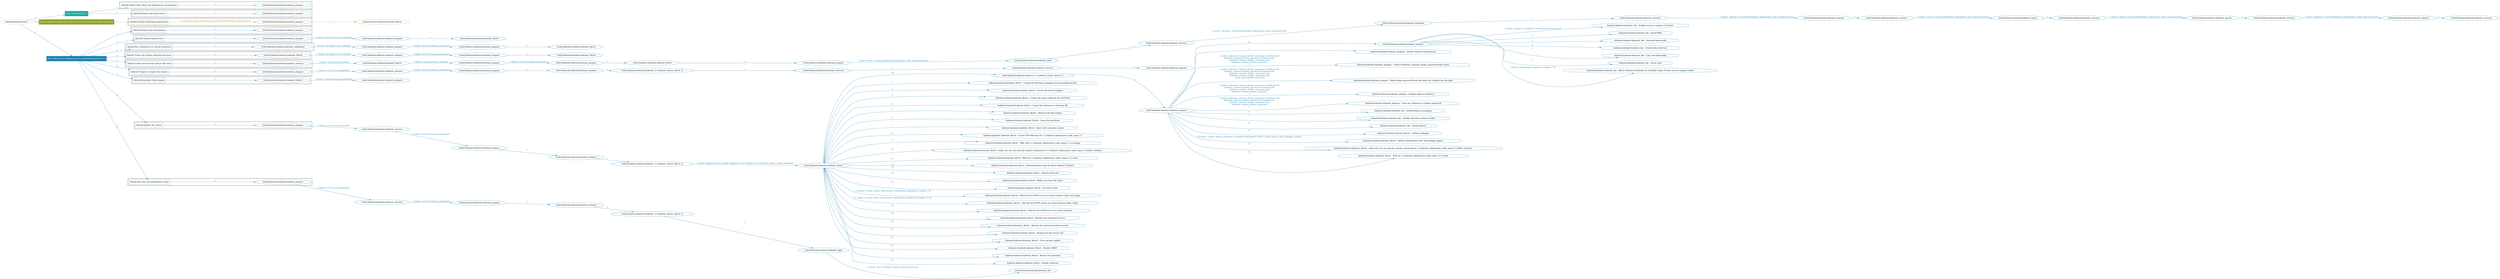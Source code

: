 digraph {
	graph [concentrate=true ordering=in rankdir=LR ratio=fill]
	edge [esep=5 sep=10]
	"kubeinit/playbook.yml" [id=root_node style=dotted]
	play_48c06d02 [label="Play: Initial setup (1)" color="#24a8a1" fontcolor="#ffffff" id=play_48c06d02 shape=box style=filled tooltip=localhost]
	"kubeinit/playbook.yml" -> play_48c06d02 [label="1 " color="#24a8a1" fontcolor="#24a8a1" id=edge_b6933196 labeltooltip="1 " tooltip="1 "]
	subgraph "kubeinit.kubeinit.kubeinit_prepare" {
		role_ad616d90 [label="[role] kubeinit.kubeinit.kubeinit_prepare" color="#24a8a1" id=role_ad616d90 tooltip="kubeinit.kubeinit.kubeinit_prepare"]
	}
	subgraph "kubeinit.kubeinit.kubeinit_prepare" {
		role_a4cfc8e5 [label="[role] kubeinit.kubeinit.kubeinit_prepare" color="#24a8a1" id=role_a4cfc8e5 tooltip="kubeinit.kubeinit.kubeinit_prepare"]
	}
	subgraph "Play: Initial setup (1)" {
		play_48c06d02 -> block_5a7fc078 [label=1 color="#24a8a1" fontcolor="#24a8a1" id=edge_2b7a4e90 labeltooltip=1 tooltip=1]
		subgraph cluster_block_5a7fc078 {
			block_5a7fc078 [label="[block] Gather facts about the deployment environment" color="#24a8a1" id=block_5a7fc078 labeltooltip="Gather facts about the deployment environment" shape=box tooltip="Gather facts about the deployment environment"]
			block_5a7fc078 -> role_ad616d90 [label="1 " color="#24a8a1" fontcolor="#24a8a1" id=edge_68773672 labeltooltip="1 " tooltip="1 "]
		}
		play_48c06d02 -> block_07a2ac42 [label=2 color="#24a8a1" fontcolor="#24a8a1" id=edge_0b03d190 labeltooltip=2 tooltip=2]
		subgraph cluster_block_07a2ac42 {
			block_07a2ac42 [label="[block] Prepare the hypervisors" color="#24a8a1" id=block_07a2ac42 labeltooltip="Prepare the hypervisors" shape=box tooltip="Prepare the hypervisors"]
			block_07a2ac42 -> role_a4cfc8e5 [label="1 " color="#24a8a1" fontcolor="#24a8a1" id=edge_8b4c9306 labeltooltip="1 " tooltip="1 "]
		}
	}
	play_819ea924 [label="Play: Prepare all hypervisor hosts to deploy service and cluster nodes (0)" color="#8fa428" fontcolor="#ffffff" id=play_819ea924 shape=box style=filled tooltip="Play: Prepare all hypervisor hosts to deploy service and cluster nodes (0)"]
	"kubeinit/playbook.yml" -> play_819ea924 [label="2 " color="#8fa428" fontcolor="#8fa428" id=edge_17a0a3e3 labeltooltip="2 " tooltip="2 "]
	subgraph "kubeinit.kubeinit.kubeinit_libvirt" {
		role_164306ea [label="[role] kubeinit.kubeinit.kubeinit_libvirt" color="#8fa428" id=role_164306ea tooltip="kubeinit.kubeinit.kubeinit_libvirt"]
	}
	subgraph "kubeinit.kubeinit.kubeinit_prepare" {
		role_198a54e3 [label="[role] kubeinit.kubeinit.kubeinit_prepare" color="#8fa428" id=role_198a54e3 tooltip="kubeinit.kubeinit.kubeinit_prepare"]
		role_198a54e3 -> role_164306ea [label="1 " color="#8fa428" fontcolor="#8fa428" id=edge_1352e81f labeltooltip="1 " tooltip="1 "]
	}
	subgraph "Play: Prepare all hypervisor hosts to deploy service and cluster nodes (0)" {
		play_819ea924 -> block_e6b24be2 [label=1 color="#8fa428" fontcolor="#8fa428" id=edge_92a6e689 labeltooltip=1 tooltip=1]
		subgraph cluster_block_e6b24be2 {
			block_e6b24be2 [label="[block] Prepare individual hypervisors" color="#8fa428" id=block_e6b24be2 labeltooltip="Prepare individual hypervisors" shape=box tooltip="Prepare individual hypervisors"]
			block_e6b24be2 -> role_198a54e3 [label="1 [when: inventory_hostname in hostvars['kubeinit-facts'].hypervisors]" color="#8fa428" fontcolor="#8fa428" id=edge_535bf785 labeltooltip="1 [when: inventory_hostname in hostvars['kubeinit-facts'].hypervisors]" tooltip="1 [when: inventory_hostname in hostvars['kubeinit-facts'].hypervisors]"]
		}
	}
	play_575d942e [label="Play: Run cluster deployment on prepared hypervisors (1)" color="#1c80b0" fontcolor="#ffffff" id=play_575d942e shape=box style=filled tooltip=localhost]
	"kubeinit/playbook.yml" -> play_575d942e [label="3 " color="#1c80b0" fontcolor="#1c80b0" id=edge_09ae9b3f labeltooltip="3 " tooltip="3 "]
	subgraph "kubeinit.kubeinit.kubeinit_prepare" {
		role_152ad705 [label="[role] kubeinit.kubeinit.kubeinit_prepare" color="#1c80b0" id=role_152ad705 tooltip="kubeinit.kubeinit.kubeinit_prepare"]
	}
	subgraph "kubeinit.kubeinit.kubeinit_libvirt" {
		role_f8ddf496 [label="[role] kubeinit.kubeinit.kubeinit_libvirt" color="#1c80b0" id=role_f8ddf496 tooltip="kubeinit.kubeinit.kubeinit_libvirt"]
	}
	subgraph "kubeinit.kubeinit.kubeinit_prepare" {
		role_46d4ab2a [label="[role] kubeinit.kubeinit.kubeinit_prepare" color="#1c80b0" id=role_46d4ab2a tooltip="kubeinit.kubeinit.kubeinit_prepare"]
		role_46d4ab2a -> role_f8ddf496 [label="1 " color="#1c80b0" fontcolor="#1c80b0" id=edge_e48d9327 labeltooltip="1 " tooltip="1 "]
	}
	subgraph "kubeinit.kubeinit.kubeinit_prepare" {
		role_c59450d0 [label="[role] kubeinit.kubeinit.kubeinit_prepare" color="#1c80b0" id=role_c59450d0 tooltip="kubeinit.kubeinit.kubeinit_prepare"]
		role_c59450d0 -> role_46d4ab2a [label="1 [when: not environment_prepared]" color="#1c80b0" fontcolor="#1c80b0" id=edge_97ca3bc1 labeltooltip="1 [when: not environment_prepared]" tooltip="1 [when: not environment_prepared]"]
	}
	subgraph "kubeinit.kubeinit.kubeinit_libvirt" {
		role_9a24a115 [label="[role] kubeinit.kubeinit.kubeinit_libvirt" color="#1c80b0" id=role_9a24a115 tooltip="kubeinit.kubeinit.kubeinit_libvirt"]
	}
	subgraph "kubeinit.kubeinit.kubeinit_prepare" {
		role_6f1c41a5 [label="[role] kubeinit.kubeinit.kubeinit_prepare" color="#1c80b0" id=role_6f1c41a5 tooltip="kubeinit.kubeinit.kubeinit_prepare"]
		role_6f1c41a5 -> role_9a24a115 [label="1 " color="#1c80b0" fontcolor="#1c80b0" id=edge_0bac80af labeltooltip="1 " tooltip="1 "]
	}
	subgraph "kubeinit.kubeinit.kubeinit_prepare" {
		role_279c8c55 [label="[role] kubeinit.kubeinit.kubeinit_prepare" color="#1c80b0" id=role_279c8c55 tooltip="kubeinit.kubeinit.kubeinit_prepare"]
		role_279c8c55 -> role_6f1c41a5 [label="1 [when: not environment_prepared]" color="#1c80b0" fontcolor="#1c80b0" id=edge_450b7837 labeltooltip="1 [when: not environment_prepared]" tooltip="1 [when: not environment_prepared]"]
	}
	subgraph "kubeinit.kubeinit.kubeinit_validations" {
		role_e882022d [label="[role] kubeinit.kubeinit.kubeinit_validations" color="#1c80b0" id=role_e882022d tooltip="kubeinit.kubeinit.kubeinit_validations"]
		role_e882022d -> role_279c8c55 [label="1 [when: not hypervisors_cleaned]" color="#1c80b0" fontcolor="#1c80b0" id=edge_25a1b34f labeltooltip="1 [when: not hypervisors_cleaned]" tooltip="1 [when: not hypervisors_cleaned]"]
	}
	subgraph "kubeinit.kubeinit.kubeinit_libvirt" {
		role_10e541e6 [label="[role] kubeinit.kubeinit.kubeinit_libvirt" color="#1c80b0" id=role_10e541e6 tooltip="kubeinit.kubeinit.kubeinit_libvirt"]
	}
	subgraph "kubeinit.kubeinit.kubeinit_prepare" {
		role_eec417ee [label="[role] kubeinit.kubeinit.kubeinit_prepare" color="#1c80b0" id=role_eec417ee tooltip="kubeinit.kubeinit.kubeinit_prepare"]
		role_eec417ee -> role_10e541e6 [label="1 " color="#1c80b0" fontcolor="#1c80b0" id=edge_25d3d12e labeltooltip="1 " tooltip="1 "]
	}
	subgraph "kubeinit.kubeinit.kubeinit_prepare" {
		role_1bfcb3af [label="[role] kubeinit.kubeinit.kubeinit_prepare" color="#1c80b0" id=role_1bfcb3af tooltip="kubeinit.kubeinit.kubeinit_prepare"]
		role_1bfcb3af -> role_eec417ee [label="1 [when: not environment_prepared]" color="#1c80b0" fontcolor="#1c80b0" id=edge_84a62061 labeltooltip="1 [when: not environment_prepared]" tooltip="1 [when: not environment_prepared]"]
	}
	subgraph "kubeinit.kubeinit.kubeinit_libvirt" {
		role_832b46ce [label="[role] kubeinit.kubeinit.kubeinit_libvirt" color="#1c80b0" id=role_832b46ce tooltip="kubeinit.kubeinit.kubeinit_libvirt"]
		role_832b46ce -> role_1bfcb3af [label="1 [when: not hypervisors_cleaned]" color="#1c80b0" fontcolor="#1c80b0" id=edge_3f07d184 labeltooltip="1 [when: not hypervisors_cleaned]" tooltip="1 [when: not hypervisors_cleaned]"]
	}
	subgraph "kubeinit.kubeinit.kubeinit_services" {
		role_d82dcdb0 [label="[role] kubeinit.kubeinit.kubeinit_services" color="#1c80b0" id=role_d82dcdb0 tooltip="kubeinit.kubeinit.kubeinit_services"]
	}
	subgraph "kubeinit.kubeinit.kubeinit_registry" {
		role_02b579bd [label="[role] kubeinit.kubeinit.kubeinit_registry" color="#1c80b0" id=role_02b579bd tooltip="kubeinit.kubeinit.kubeinit_registry"]
		role_02b579bd -> role_d82dcdb0 [label="1 " color="#1c80b0" fontcolor="#1c80b0" id=edge_986e7cf2 labeltooltip="1 " tooltip="1 "]
	}
	subgraph "kubeinit.kubeinit.kubeinit_services" {
		role_e2590d5f [label="[role] kubeinit.kubeinit.kubeinit_services" color="#1c80b0" id=role_e2590d5f tooltip="kubeinit.kubeinit.kubeinit_services"]
		role_e2590d5f -> role_02b579bd [label="1 [when: 'registry' in hostvars[kubeinit_deployment_node_name].services]" color="#1c80b0" fontcolor="#1c80b0" id=edge_c32c182a labeltooltip="1 [when: 'registry' in hostvars[kubeinit_deployment_node_name].services]" tooltip="1 [when: 'registry' in hostvars[kubeinit_deployment_node_name].services]"]
	}
	subgraph "kubeinit.kubeinit.kubeinit_apache" {
		role_bbea63b1 [label="[role] kubeinit.kubeinit.kubeinit_apache" color="#1c80b0" id=role_bbea63b1 tooltip="kubeinit.kubeinit.kubeinit_apache"]
		role_bbea63b1 -> role_e2590d5f [label="1 " color="#1c80b0" fontcolor="#1c80b0" id=edge_9466de2e labeltooltip="1 " tooltip="1 "]
	}
	subgraph "kubeinit.kubeinit.kubeinit_services" {
		role_c0167185 [label="[role] kubeinit.kubeinit.kubeinit_services" color="#1c80b0" id=role_c0167185 tooltip="kubeinit.kubeinit.kubeinit_services"]
		role_c0167185 -> role_bbea63b1 [label="1 [when: 'apache' in hostvars[kubeinit_deployment_node_name].services]" color="#1c80b0" fontcolor="#1c80b0" id=edge_907e2d2e labeltooltip="1 [when: 'apache' in hostvars[kubeinit_deployment_node_name].services]" tooltip="1 [when: 'apache' in hostvars[kubeinit_deployment_node_name].services]"]
	}
	subgraph "kubeinit.kubeinit.kubeinit_nexus" {
		role_e4e2593b [label="[role] kubeinit.kubeinit.kubeinit_nexus" color="#1c80b0" id=role_e4e2593b tooltip="kubeinit.kubeinit.kubeinit_nexus"]
		role_e4e2593b -> role_c0167185 [label="1 " color="#1c80b0" fontcolor="#1c80b0" id=edge_7065489a labeltooltip="1 " tooltip="1 "]
	}
	subgraph "kubeinit.kubeinit.kubeinit_services" {
		role_12750332 [label="[role] kubeinit.kubeinit.kubeinit_services" color="#1c80b0" id=role_12750332 tooltip="kubeinit.kubeinit.kubeinit_services"]
		role_12750332 -> role_e4e2593b [label="1 [when: 'nexus' in hostvars[kubeinit_deployment_node_name].services]" color="#1c80b0" fontcolor="#1c80b0" id=edge_b7686575 labeltooltip="1 [when: 'nexus' in hostvars[kubeinit_deployment_node_name].services]" tooltip="1 [when: 'nexus' in hostvars[kubeinit_deployment_node_name].services]"]
	}
	subgraph "kubeinit.kubeinit.kubeinit_haproxy" {
		role_57b98ce6 [label="[role] kubeinit.kubeinit.kubeinit_haproxy" color="#1c80b0" id=role_57b98ce6 tooltip="kubeinit.kubeinit.kubeinit_haproxy"]
		role_57b98ce6 -> role_12750332 [label="1 " color="#1c80b0" fontcolor="#1c80b0" id=edge_9705d9de labeltooltip="1 " tooltip="1 "]
	}
	subgraph "kubeinit.kubeinit.kubeinit_services" {
		role_e7b0eb0c [label="[role] kubeinit.kubeinit.kubeinit_services" color="#1c80b0" id=role_e7b0eb0c tooltip="kubeinit.kubeinit.kubeinit_services"]
		role_e7b0eb0c -> role_57b98ce6 [label="1 [when: 'haproxy' in hostvars[kubeinit_deployment_node_name].services]" color="#1c80b0" fontcolor="#1c80b0" id=edge_8bfda11c labeltooltip="1 [when: 'haproxy' in hostvars[kubeinit_deployment_node_name].services]" tooltip="1 [when: 'haproxy' in hostvars[kubeinit_deployment_node_name].services]"]
	}
	subgraph "kubeinit.kubeinit.kubeinit_dnsmasq" {
		role_05f4fd05 [label="[role] kubeinit.kubeinit.kubeinit_dnsmasq" color="#1c80b0" id=role_05f4fd05 tooltip="kubeinit.kubeinit.kubeinit_dnsmasq"]
		role_05f4fd05 -> role_e7b0eb0c [label="1 " color="#1c80b0" fontcolor="#1c80b0" id=edge_b1f1591e labeltooltip="1 " tooltip="1 "]
	}
	subgraph "kubeinit.kubeinit.kubeinit_services" {
		role_681ae8e3 [label="[role] kubeinit.kubeinit.kubeinit_services" color="#1c80b0" id=role_681ae8e3 tooltip="kubeinit.kubeinit.kubeinit_services"]
		role_681ae8e3 -> role_05f4fd05 [label="1 [when: 'dnsmasq' in hostvars[kubeinit_deployment_node_name].services]" color="#1c80b0" fontcolor="#1c80b0" id=edge_1b868d7d labeltooltip="1 [when: 'dnsmasq' in hostvars[kubeinit_deployment_node_name].services]" tooltip="1 [when: 'dnsmasq' in hostvars[kubeinit_deployment_node_name].services]"]
	}
	subgraph "kubeinit.kubeinit.kubeinit_bind" {
		role_2a8e0e75 [label="[role] kubeinit.kubeinit.kubeinit_bind" color="#1c80b0" id=role_2a8e0e75 tooltip="kubeinit.kubeinit.kubeinit_bind"]
		role_2a8e0e75 -> role_681ae8e3 [label="1 " color="#1c80b0" fontcolor="#1c80b0" id=edge_2dbf9198 labeltooltip="1 " tooltip="1 "]
	}
	subgraph "kubeinit.kubeinit.kubeinit_prepare" {
		role_c8a1e532 [label="[role] kubeinit.kubeinit.kubeinit_prepare" color="#1c80b0" id=role_c8a1e532 tooltip="kubeinit.kubeinit.kubeinit_prepare"]
		role_c8a1e532 -> role_2a8e0e75 [label="1 [when: 'bind' in hostvars[kubeinit_deployment_node_name].services]" color="#1c80b0" fontcolor="#1c80b0" id=edge_aeb53887 labeltooltip="1 [when: 'bind' in hostvars[kubeinit_deployment_node_name].services]" tooltip="1 [when: 'bind' in hostvars[kubeinit_deployment_node_name].services]"]
	}
	subgraph "kubeinit.kubeinit.kubeinit_libvirt" {
		role_df0201db [label="[role] kubeinit.kubeinit.kubeinit_libvirt" color="#1c80b0" id=role_df0201db tooltip="kubeinit.kubeinit.kubeinit_libvirt"]
		role_df0201db -> role_c8a1e532 [label="1 " color="#1c80b0" fontcolor="#1c80b0" id=edge_5dbad87f labeltooltip="1 " tooltip="1 "]
	}
	subgraph "kubeinit.kubeinit.kubeinit_prepare" {
		role_8b0059aa [label="[role] kubeinit.kubeinit.kubeinit_prepare" color="#1c80b0" id=role_8b0059aa tooltip="kubeinit.kubeinit.kubeinit_prepare"]
		role_8b0059aa -> role_df0201db [label="1 " color="#1c80b0" fontcolor="#1c80b0" id=edge_af784fe3 labeltooltip="1 " tooltip="1 "]
	}
	subgraph "kubeinit.kubeinit.kubeinit_prepare" {
		role_544c57ed [label="[role] kubeinit.kubeinit.kubeinit_prepare" color="#1c80b0" id=role_544c57ed tooltip="kubeinit.kubeinit.kubeinit_prepare"]
		role_544c57ed -> role_8b0059aa [label="1 [when: not environment_prepared]" color="#1c80b0" fontcolor="#1c80b0" id=edge_df0cfe1a labeltooltip="1 [when: not environment_prepared]" tooltip="1 [when: not environment_prepared]"]
	}
	subgraph "kubeinit.kubeinit.kubeinit_libvirt" {
		role_7a02c505 [label="[role] kubeinit.kubeinit.kubeinit_libvirt" color="#1c80b0" id=role_7a02c505 tooltip="kubeinit.kubeinit.kubeinit_libvirt"]
		role_7a02c505 -> role_544c57ed [label="1 [when: not hypervisors_cleaned]" color="#1c80b0" fontcolor="#1c80b0" id=edge_4ebf7849 labeltooltip="1 [when: not hypervisors_cleaned]" tooltip="1 [when: not hypervisors_cleaned]"]
	}
	subgraph "kubeinit.kubeinit.kubeinit_services" {
		role_0f42f80c [label="[role] kubeinit.kubeinit.kubeinit_services" color="#1c80b0" id=role_0f42f80c tooltip="kubeinit.kubeinit.kubeinit_services"]
		role_0f42f80c -> role_7a02c505 [label="1 [when: not network_created]" color="#1c80b0" fontcolor="#1c80b0" id=edge_c71709a7 labeltooltip="1 [when: not network_created]" tooltip="1 [when: not network_created]"]
	}
	subgraph "kubeinit.kubeinit.kubeinit_prepare" {
		role_2c10a4b3 [label="[role] kubeinit.kubeinit.kubeinit_prepare" color="#1c80b0" id=role_2c10a4b3 tooltip="kubeinit.kubeinit.kubeinit_prepare"]
	}
	subgraph "kubeinit.kubeinit.kubeinit_services" {
		role_a4aabdb1 [label="[role] kubeinit.kubeinit.kubeinit_services" color="#1c80b0" id=role_a4aabdb1 tooltip="kubeinit.kubeinit.kubeinit_services"]
		role_a4aabdb1 -> role_2c10a4b3 [label="1 " color="#1c80b0" fontcolor="#1c80b0" id=edge_789c82e2 labeltooltip="1 " tooltip="1 "]
	}
	subgraph "kubeinit.kubeinit.kubeinit_services" {
		role_d8233d48 [label="[role] kubeinit.kubeinit.kubeinit_services" color="#1c80b0" id=role_d8233d48 tooltip="kubeinit.kubeinit.kubeinit_services"]
		role_d8233d48 -> role_a4aabdb1 [label="1 " color="#1c80b0" fontcolor="#1c80b0" id=edge_8d66fa04 labeltooltip="1 " tooltip="1 "]
	}
	subgraph "kubeinit.kubeinit.kubeinit_{{ kubeinit_cluster_distro }}" {
		role_d9000392 [label="[role] kubeinit.kubeinit.kubeinit_{{ kubeinit_cluster_distro }}" color="#1c80b0" id=role_d9000392 tooltip="kubeinit.kubeinit.kubeinit_{{ kubeinit_cluster_distro }}"]
		role_d9000392 -> role_d8233d48 [label="1 " color="#1c80b0" fontcolor="#1c80b0" id=edge_224e37e2 labeltooltip="1 " tooltip="1 "]
	}
	subgraph "kubeinit.kubeinit.kubeinit_prepare" {
		role_b5e2fa74 [label="[role] kubeinit.kubeinit.kubeinit_prepare" color="#1c80b0" id=role_b5e2fa74 tooltip="kubeinit.kubeinit.kubeinit_prepare"]
		role_b5e2fa74 -> role_d9000392 [label="1 " color="#1c80b0" fontcolor="#1c80b0" id=edge_710df525 labeltooltip="1 " tooltip="1 "]
	}
	subgraph "kubeinit.kubeinit.kubeinit_prepare" {
		role_37570230 [label="[role] kubeinit.kubeinit.kubeinit_prepare" color="#1c80b0" id=role_37570230 tooltip="kubeinit.kubeinit.kubeinit_prepare"]
		role_37570230 -> role_b5e2fa74 [label="1 " color="#1c80b0" fontcolor="#1c80b0" id=edge_924c992c labeltooltip="1 " tooltip="1 "]
	}
	subgraph "kubeinit.kubeinit.kubeinit_services" {
		role_a8d99fd6 [label="[role] kubeinit.kubeinit.kubeinit_services" color="#1c80b0" id=role_a8d99fd6 tooltip="kubeinit.kubeinit.kubeinit_services"]
		role_a8d99fd6 -> role_37570230 [label="1 [when: not environment_prepared]" color="#1c80b0" fontcolor="#1c80b0" id=edge_4dbb9149 labeltooltip="1 [when: not environment_prepared]" tooltip="1 [when: not environment_prepared]"]
	}
	subgraph "kubeinit.kubeinit.kubeinit_prepare" {
		role_13ad518d [label="[role] kubeinit.kubeinit.kubeinit_prepare" color="#1c80b0" id=role_13ad518d tooltip="kubeinit.kubeinit.kubeinit_prepare"]
		role_13ad518d -> role_a8d99fd6 [label="1 [when: not services_prepared]" color="#1c80b0" fontcolor="#1c80b0" id=edge_f7d839d6 labeltooltip="1 [when: not services_prepared]" tooltip="1 [when: not services_prepared]"]
	}
	subgraph "kubeinit.kubeinit.kubeinit_prepare" {
		role_43c49e2a [label="[role] kubeinit.kubeinit.kubeinit_prepare" color="#1c80b0" id=role_43c49e2a tooltip="kubeinit.kubeinit.kubeinit_prepare"]
	}
	subgraph "kubeinit.kubeinit.kubeinit_libvirt" {
		role_7b923e53 [label="[role] kubeinit.kubeinit.kubeinit_libvirt" color="#1c80b0" id=role_7b923e53 tooltip="kubeinit.kubeinit.kubeinit_libvirt"]
		role_7b923e53 -> role_43c49e2a [label="1 [when: not environment_prepared]" color="#1c80b0" fontcolor="#1c80b0" id=edge_71a8e3e6 labeltooltip="1 [when: not environment_prepared]" tooltip="1 [when: not environment_prepared]"]
	}
	subgraph "kubeinit.kubeinit.kubeinit_prepare" {
		role_d3df38f0 [label="[role] kubeinit.kubeinit.kubeinit_prepare" color="#1c80b0" id=role_d3df38f0 tooltip="kubeinit.kubeinit.kubeinit_prepare"]
		task_6ea68ec8 [label="kubeinit.kubeinit.kubeinit_rke : Enable insecure registry in Docker" color="#1c80b0" id=task_6ea68ec8 shape=octagon tooltip="kubeinit.kubeinit.kubeinit_rke : Enable insecure registry in Docker"]
		role_d3df38f0 -> task_6ea68ec8 [label="1 [when: 'registry' in kubeinit_cluster_hostvars.services]" color="#1c80b0" fontcolor="#1c80b0" id=edge_6ef9271c labeltooltip="1 [when: 'registry' in kubeinit_cluster_hostvars.services]" tooltip="1 [when: 'registry' in kubeinit_cluster_hostvars.services]"]
		task_1e758c34 [label="kubeinit.kubeinit.kubeinit_rke : Install RKE" color="#1c80b0" id=task_1e758c34 shape=octagon tooltip="kubeinit.kubeinit.kubeinit_rke : Install RKE"]
		role_d3df38f0 -> task_1e758c34 [label="2 " color="#1c80b0" fontcolor="#1c80b0" id=edge_33e61497 labeltooltip="2 " tooltip="2 "]
		task_e5de8f82 [label="kubeinit.kubeinit.kubeinit_rke : Autoload kubeconfig" color="#1c80b0" id=task_e5de8f82 shape=octagon tooltip="kubeinit.kubeinit.kubeinit_rke : Autoload kubeconfig"]
		role_d3df38f0 -> task_e5de8f82 [label="3 " color="#1c80b0" fontcolor="#1c80b0" id=edge_f312de90 labeltooltip="3 " tooltip="3 "]
		task_93434a7a [label="kubeinit.kubeinit.kubeinit_rke : Create kube directory" color="#1c80b0" id=task_93434a7a shape=octagon tooltip="kubeinit.kubeinit.kubeinit_rke : Create kube directory"]
		role_d3df38f0 -> task_93434a7a [label="4 " color="#1c80b0" fontcolor="#1c80b0" id=edge_6bdee066 labeltooltip="4 " tooltip="4 "]
		task_0d0fbb9c [label="kubeinit.kubeinit.kubeinit_rke : Copy the kubeconfig" color="#1c80b0" id=task_0d0fbb9c shape=octagon tooltip="kubeinit.kubeinit.kubeinit_rke : Copy the kubeconfig"]
		role_d3df38f0 -> task_0d0fbb9c [label="5 " color="#1c80b0" fontcolor="#1c80b0" id=edge_d1854688 labeltooltip="5 " tooltip="5 "]
		task_1285e6ee [label="kubeinit.kubeinit.kubeinit_rke : Touch a file" color="#1c80b0" id=task_1285e6ee shape=octagon tooltip="kubeinit.kubeinit.kubeinit_rke : Touch a file"]
		role_d3df38f0 -> task_1285e6ee [label="6 " color="#1c80b0" fontcolor="#1c80b0" id=edge_f98c7a2c labeltooltip="6 " tooltip="6 "]
		task_14d05198 [label="kubeinit.kubeinit.kubeinit_rke : Allow schedule workloads in controller nodes if there are no compute nodes" color="#1c80b0" id=task_14d05198 shape=octagon tooltip="kubeinit.kubeinit.kubeinit_rke : Allow schedule workloads in controller nodes if there are no compute nodes"]
		role_d3df38f0 -> task_14d05198 [label="7 [when: not kubeinit_compute_count|int > 0]" color="#1c80b0" fontcolor="#1c80b0" id=edge_cebed61e labeltooltip="7 [when: not kubeinit_compute_count|int > 0]" tooltip="7 [when: not kubeinit_compute_count|int > 0]"]
	}
	subgraph "kubeinit.kubeinit.kubeinit_prepare" {
		role_622bab0b [label="[role] kubeinit.kubeinit.kubeinit_prepare" color="#1c80b0" id=role_622bab0b tooltip="kubeinit.kubeinit.kubeinit_prepare"]
		task_a24865d2 [label="kubeinit.kubeinit.kubeinit_prepare : Install common requirements" color="#1c80b0" id=task_a24865d2 shape=octagon tooltip="kubeinit.kubeinit.kubeinit_prepare : Install common requirements"]
		role_622bab0b -> task_a24865d2 [label="1 " color="#1c80b0" fontcolor="#1c80b0" id=edge_1e715e5e labeltooltip="1 " tooltip="1 "]
		task_34226533 [label="kubeinit.kubeinit.kubeinit_prepare : Check if kubeinit_common_docker_password path exists" color="#1c80b0" id=task_34226533 shape=octagon tooltip="kubeinit.kubeinit.kubeinit_prepare : Check if kubeinit_common_docker_password path exists"]
		role_622bab0b -> task_34226533 [label="2 [when: kubeinit_common_docker_username is defined and
kubeinit_common_docker_password is defined and
kubeinit_common_docker_username and
kubeinit_common_docker_password
]" color="#1c80b0" fontcolor="#1c80b0" id=edge_3adab239 labeltooltip="2 [when: kubeinit_common_docker_username is defined and
kubeinit_common_docker_password is defined and
kubeinit_common_docker_username and
kubeinit_common_docker_password
]" tooltip="2 [when: kubeinit_common_docker_username is defined and
kubeinit_common_docker_password is defined and
kubeinit_common_docker_username and
kubeinit_common_docker_password
]"]
		task_96bf0519 [label="kubeinit.kubeinit.kubeinit_prepare : Read docker password from file when the variable has the path" color="#1c80b0" id=task_96bf0519 shape=octagon tooltip="kubeinit.kubeinit.kubeinit_prepare : Read docker password from file when the variable has the path"]
		role_622bab0b -> task_96bf0519 [label="3 [when: kubeinit_common_docker_username is defined and
kubeinit_common_docker_password is defined and
kubeinit_common_docker_username and
kubeinit_common_docker_password and
_result_passwordfile.stat.exists
]" color="#1c80b0" fontcolor="#1c80b0" id=edge_de14ee16 labeltooltip="3 [when: kubeinit_common_docker_username is defined and
kubeinit_common_docker_password is defined and
kubeinit_common_docker_username and
kubeinit_common_docker_password and
_result_passwordfile.stat.exists
]" tooltip="3 [when: kubeinit_common_docker_username is defined and
kubeinit_common_docker_password is defined and
kubeinit_common_docker_username and
kubeinit_common_docker_password and
_result_passwordfile.stat.exists
]"]
		task_68dabf34 [label="kubeinit.kubeinit.kubeinit_prepare : Podman login to docker.io" color="#1c80b0" id=task_68dabf34 shape=octagon tooltip="kubeinit.kubeinit.kubeinit_prepare : Podman login to docker.io"]
		role_622bab0b -> task_68dabf34 [label="4 [when: kubeinit_common_docker_username is defined and
kubeinit_common_docker_password is defined and
kubeinit_common_docker_username and
kubeinit_common_docker_password
]" color="#1c80b0" fontcolor="#1c80b0" id=edge_3ce15677 labeltooltip="4 [when: kubeinit_common_docker_username is defined and
kubeinit_common_docker_password is defined and
kubeinit_common_docker_username and
kubeinit_common_docker_password
]" tooltip="4 [when: kubeinit_common_docker_username is defined and
kubeinit_common_docker_password is defined and
kubeinit_common_docker_username and
kubeinit_common_docker_password
]"]
		task_23d0474b [label="kubeinit.kubeinit.kubeinit_prepare : Clear any reference to docker password" color="#1c80b0" id=task_23d0474b shape=octagon tooltip="kubeinit.kubeinit.kubeinit_prepare : Clear any reference to docker password"]
		role_622bab0b -> task_23d0474b [label="5 [when: kubeinit_common_docker_username is defined and
kubeinit_common_docker_password is defined and
kubeinit_common_docker_username and
kubeinit_common_docker_password
]" color="#1c80b0" fontcolor="#1c80b0" id=edge_7c95745c labeltooltip="5 [when: kubeinit_common_docker_username is defined and
kubeinit_common_docker_password is defined and
kubeinit_common_docker_username and
kubeinit_common_docker_password
]" tooltip="5 [when: kubeinit_common_docker_username is defined and
kubeinit_common_docker_password is defined and
kubeinit_common_docker_username and
kubeinit_common_docker_password
]"]
		task_1fb25ddc [label="kubeinit.kubeinit.kubeinit_rke : Install docker.io packages" color="#1c80b0" id=task_1fb25ddc shape=octagon tooltip="kubeinit.kubeinit.kubeinit_rke : Install docker.io packages"]
		role_622bab0b -> task_1fb25ddc [label="6 " color="#1c80b0" fontcolor="#1c80b0" id=edge_2b722491 labeltooltip="6 " tooltip="6 "]
		task_43fbb189 [label="kubeinit.kubeinit.kubeinit_rke : Enable and start podman.socket" color="#1c80b0" id=task_43fbb189 shape=octagon tooltip="kubeinit.kubeinit.kubeinit_rke : Enable and start podman.socket"]
		role_622bab0b -> task_43fbb189 [label="7 " color="#1c80b0" fontcolor="#1c80b0" id=edge_b306655a labeltooltip="7 " tooltip="7 "]
		task_d511b211 [label="kubeinit.kubeinit.kubeinit_rke : Install kubectl" color="#1c80b0" id=task_d511b211 shape=octagon tooltip="kubeinit.kubeinit.kubeinit_rke : Install kubectl"]
		role_622bab0b -> task_d511b211 [label="8 " color="#1c80b0" fontcolor="#1c80b0" id=edge_f8ef74ba labeltooltip="8 " tooltip="8 "]
		task_59b33fa2 [label="kubeinit.kubeinit.kubeinit_libvirt : Update packages" color="#1c80b0" id=task_59b33fa2 shape=octagon tooltip="kubeinit.kubeinit.kubeinit_libvirt : Update packages"]
		role_622bab0b -> task_59b33fa2 [label="9 " color="#1c80b0" fontcolor="#1c80b0" id=edge_73090064 labeltooltip="9 " tooltip="9 "]
		task_4d8ee739 [label="kubeinit.kubeinit.kubeinit_libvirt : Reboot immediately after the package update" color="#1c80b0" id=task_4d8ee739 shape=octagon tooltip="kubeinit.kubeinit.kubeinit_libvirt : Reboot immediately after the package update"]
		role_622bab0b -> task_4d8ee739 [label="10 [when: _result_update_packages is changed and kubeinit_libvirt_reboot_guests_after_package_update]" color="#1c80b0" fontcolor="#1c80b0" id=edge_9f4147ea labeltooltip="10 [when: _result_update_packages is changed and kubeinit_libvirt_reboot_guests_after_package_update]" tooltip="10 [when: _result_update_packages is changed and kubeinit_libvirt_reboot_guests_after_package_update]"]
		task_64d88b44 [label="kubeinit.kubeinit.kubeinit_libvirt : make sure we can execute remote commands in {{ kubeinit_deployment_node_name }} before continue" color="#1c80b0" id=task_64d88b44 shape=octagon tooltip="kubeinit.kubeinit.kubeinit_libvirt : make sure we can execute remote commands in {{ kubeinit_deployment_node_name }} before continue"]
		role_622bab0b -> task_64d88b44 [label="11 " color="#1c80b0" fontcolor="#1c80b0" id=edge_884f9a84 labeltooltip="11 " tooltip="11 "]
		task_4b119fd4 [label="kubeinit.kubeinit.kubeinit_libvirt : Wait for {{ kubeinit_deployment_node_name }} to boot" color="#1c80b0" id=task_4b119fd4 shape=octagon tooltip="kubeinit.kubeinit.kubeinit_libvirt : Wait for {{ kubeinit_deployment_node_name }} to boot"]
		role_622bab0b -> task_4b119fd4 [label="12 " color="#1c80b0" fontcolor="#1c80b0" id=edge_6e8c7529 labeltooltip="12 " tooltip="12 "]
		role_622bab0b -> role_d3df38f0 [label="13 " color="#1c80b0" fontcolor="#1c80b0" id=edge_13e06a66 labeltooltip="13 " tooltip="13 "]
	}
	subgraph "kubeinit.kubeinit.kubeinit_{{ kubeinit_cluster_distro }}" {
		role_7972ecc1 [label="[role] kubeinit.kubeinit.kubeinit_{{ kubeinit_cluster_distro }}" color="#1c80b0" id=role_7972ecc1 tooltip="kubeinit.kubeinit.kubeinit_{{ kubeinit_cluster_distro }}"]
		role_7972ecc1 -> role_622bab0b [label="1 " color="#1c80b0" fontcolor="#1c80b0" id=edge_5860f2f2 labeltooltip="1 " tooltip="1 "]
	}
	subgraph "kubeinit.kubeinit.kubeinit_libvirt" {
		role_38ea6b10 [label="[role] kubeinit.kubeinit.kubeinit_libvirt" color="#1c80b0" id=role_38ea6b10 tooltip="kubeinit.kubeinit.kubeinit_libvirt"]
		task_c42e3709 [label="kubeinit.kubeinit.kubeinit_libvirt : Create the interfaces template for networking details" color="#1c80b0" id=task_c42e3709 shape=octagon tooltip="kubeinit.kubeinit.kubeinit_libvirt : Create the interfaces template for networking details"]
		role_38ea6b10 -> task_c42e3709 [label="1 " color="#1c80b0" fontcolor="#1c80b0" id=edge_b275078e labeltooltip="1 " tooltip="1 "]
		task_dcf7a83a [label="kubeinit.kubeinit.kubeinit_libvirt : Create the hosts template" color="#1c80b0" id=task_dcf7a83a shape=octagon tooltip="kubeinit.kubeinit.kubeinit_libvirt : Create the hosts template"]
		role_38ea6b10 -> task_dcf7a83a [label="2 " color="#1c80b0" fontcolor="#1c80b0" id=edge_1e23999e labeltooltip="2 " tooltip="2 "]
		task_27aac0a2 [label="kubeinit.kubeinit.kubeinit_libvirt : Create the main config file for cloud-init" color="#1c80b0" id=task_27aac0a2 shape=octagon tooltip="kubeinit.kubeinit.kubeinit_libvirt : Create the main config file for cloud-init"]
		role_38ea6b10 -> task_27aac0a2 [label="3 " color="#1c80b0" fontcolor="#1c80b0" id=edge_f4fdae70 labeltooltip="3 " tooltip="3 "]
		task_70c86260 [label="kubeinit.kubeinit.kubeinit_libvirt : Create the datasource cloud-init file" color="#1c80b0" id=task_70c86260 shape=octagon tooltip="kubeinit.kubeinit.kubeinit_libvirt : Create the datasource cloud-init file"]
		role_38ea6b10 -> task_70c86260 [label="4 " color="#1c80b0" fontcolor="#1c80b0" id=edge_ca1f6cc9 labeltooltip="4 " tooltip="4 "]
		task_0a497441 [label="kubeinit.kubeinit.kubeinit_libvirt : Remove old disk images" color="#1c80b0" id=task_0a497441 shape=octagon tooltip="kubeinit.kubeinit.kubeinit_libvirt : Remove old disk images"]
		role_38ea6b10 -> task_0a497441 [label="5 " color="#1c80b0" fontcolor="#1c80b0" id=edge_ca0d5d61 labeltooltip="5 " tooltip="5 "]
		task_f2bafb53 [label="kubeinit.kubeinit.kubeinit_libvirt : Grow the partitions" color="#1c80b0" id=task_f2bafb53 shape=octagon tooltip="kubeinit.kubeinit.kubeinit_libvirt : Grow the partitions"]
		role_38ea6b10 -> task_f2bafb53 [label="6 " color="#1c80b0" fontcolor="#1c80b0" id=edge_467fda1a labeltooltip="6 " tooltip="6 "]
		task_a8657881 [label="kubeinit.kubeinit.kubeinit_libvirt : Inject virt-customize assets" color="#1c80b0" id=task_a8657881 shape=octagon tooltip="kubeinit.kubeinit.kubeinit_libvirt : Inject virt-customize assets"]
		role_38ea6b10 -> task_a8657881 [label="7 " color="#1c80b0" fontcolor="#1c80b0" id=edge_309d2e5e labeltooltip="7 " tooltip="7 "]
		task_c4cd3cf7 [label="kubeinit.kubeinit.kubeinit_libvirt : Create VM definition for {{ kubeinit_deployment_node_name }}" color="#1c80b0" id=task_c4cd3cf7 shape=octagon tooltip="kubeinit.kubeinit.kubeinit_libvirt : Create VM definition for {{ kubeinit_deployment_node_name }}"]
		role_38ea6b10 -> task_c4cd3cf7 [label="8 " color="#1c80b0" fontcolor="#1c80b0" id=edge_62779287 labeltooltip="8 " tooltip="8 "]
		task_cd14459c [label="kubeinit.kubeinit.kubeinit_libvirt : Wait until {{ kubeinit_deployment_node_name }} is running" color="#1c80b0" id=task_cd14459c shape=octagon tooltip="kubeinit.kubeinit.kubeinit_libvirt : Wait until {{ kubeinit_deployment_node_name }} is running"]
		role_38ea6b10 -> task_cd14459c [label="9 " color="#1c80b0" fontcolor="#1c80b0" id=edge_557adc54 labeltooltip="9 " tooltip="9 "]
		task_20acbe21 [label="kubeinit.kubeinit.kubeinit_libvirt : make sure we can execute remote commands in {{ kubeinit_deployment_node_name }} before continue" color="#1c80b0" id=task_20acbe21 shape=octagon tooltip="kubeinit.kubeinit.kubeinit_libvirt : make sure we can execute remote commands in {{ kubeinit_deployment_node_name }} before continue"]
		role_38ea6b10 -> task_20acbe21 [label="10 " color="#1c80b0" fontcolor="#1c80b0" id=edge_b9bb6a88 labeltooltip="10 " tooltip="10 "]
		task_bd15c69a [label="kubeinit.kubeinit.kubeinit_libvirt : Wait for {{ kubeinit_deployment_node_name }} to boot" color="#1c80b0" id=task_bd15c69a shape=octagon tooltip="kubeinit.kubeinit.kubeinit_libvirt : Wait for {{ kubeinit_deployment_node_name }} to boot"]
		role_38ea6b10 -> task_bd15c69a [label="11 " color="#1c80b0" fontcolor="#1c80b0" id=edge_a54f3f32 labeltooltip="11 " tooltip="11 "]
		task_3bc065f0 [label="kubeinit.kubeinit.kubeinit_libvirt : Add kubernetes repo for latest kubectl (Ubuntu)" color="#1c80b0" id=task_3bc065f0 shape=octagon tooltip="kubeinit.kubeinit.kubeinit_libvirt : Add kubernetes repo for latest kubectl (Ubuntu)"]
		role_38ea6b10 -> task_3bc065f0 [label="12 " color="#1c80b0" fontcolor="#1c80b0" id=edge_e439be43 labeltooltip="12 " tooltip="12 "]
		task_6ec6ecd9 [label="kubeinit.kubeinit.kubeinit_libvirt : Install resolvconf" color="#1c80b0" id=task_6ec6ecd9 shape=octagon tooltip="kubeinit.kubeinit.kubeinit_libvirt : Install resolvconf"]
		role_38ea6b10 -> task_6ec6ecd9 [label="13 " color="#1c80b0" fontcolor="#1c80b0" id=edge_632e1500 labeltooltip="13 " tooltip="13 "]
		task_ee8e2a33 [label="kubeinit.kubeinit.kubeinit_libvirt : Make sure base file exists" color="#1c80b0" id=task_ee8e2a33 shape=octagon tooltip="kubeinit.kubeinit.kubeinit_libvirt : Make sure base file exists"]
		role_38ea6b10 -> task_ee8e2a33 [label="14 " color="#1c80b0" fontcolor="#1c80b0" id=edge_e4b8b60d labeltooltip="14 " tooltip="14 "]
		task_c1897208 [label="kubeinit.kubeinit.kubeinit_libvirt : Get resolv lines" color="#1c80b0" id=task_c1897208 shape=octagon tooltip="kubeinit.kubeinit.kubeinit_libvirt : Get resolv lines"]
		role_38ea6b10 -> task_c1897208 [label="15 " color="#1c80b0" fontcolor="#1c80b0" id=edge_be43e2ce labeltooltip="15 " tooltip="15 "]
		task_e2eb9f64 [label="kubeinit.kubeinit.kubeinit_libvirt : Add the local DNS server as a local resolver when not empty" color="#1c80b0" id=task_e2eb9f64 shape=octagon tooltip="kubeinit.kubeinit.kubeinit_libvirt : Add the local DNS server as a local resolver when not empty"]
		role_38ea6b10 -> task_e2eb9f64 [label="16 [when: (_result_resolv_conf.content | b64decode).splitlines() | length > 0]" color="#1c80b0" fontcolor="#1c80b0" id=edge_89bd7118 labeltooltip="16 [when: (_result_resolv_conf.content | b64decode).splitlines() | length > 0]" tooltip="16 [when: (_result_resolv_conf.content | b64decode).splitlines() | length > 0]"]
		task_1f500c6e [label="kubeinit.kubeinit.kubeinit_libvirt : Add the local DNS server as a local resolver when empty" color="#1c80b0" id=task_1f500c6e shape=octagon tooltip="kubeinit.kubeinit.kubeinit_libvirt : Add the local DNS server as a local resolver when empty"]
		role_38ea6b10 -> task_1f500c6e [label="17 [when: (_result_resolv_conf.content | b64decode).splitlines() | length == 0]" color="#1c80b0" fontcolor="#1c80b0" id=edge_47980310 labeltooltip="17 [when: (_result_resolv_conf.content | b64decode).splitlines() | length == 0]" tooltip="17 [when: (_result_resolv_conf.content | b64decode).splitlines() | length == 0]"]
		task_49369c67 [label="kubeinit.kubeinit.kubeinit_libvirt : Add the local DNS server as a local resolver" color="#1c80b0" id=task_49369c67 shape=octagon tooltip="kubeinit.kubeinit.kubeinit_libvirt : Add the local DNS server as a local resolver"]
		role_38ea6b10 -> task_49369c67 [label="18 " color="#1c80b0" fontcolor="#1c80b0" id=edge_1c186cb0 labeltooltip="18 " tooltip="18 "]
		task_a6dce083 [label="kubeinit.kubeinit.kubeinit_libvirt : Restart the resolvconf service" color="#1c80b0" id=task_a6dce083 shape=octagon tooltip="kubeinit.kubeinit.kubeinit_libvirt : Restart the resolvconf service"]
		role_38ea6b10 -> task_a6dce083 [label="19 " color="#1c80b0" fontcolor="#1c80b0" id=edge_d7ad4506 labeltooltip="19 " tooltip="19 "]
		task_e9b85a12 [label="kubeinit.kubeinit.kubeinit_libvirt : Restart the systemd-resolved service" color="#1c80b0" id=task_e9b85a12 shape=octagon tooltip="kubeinit.kubeinit.kubeinit_libvirt : Restart the systemd-resolved service"]
		role_38ea6b10 -> task_e9b85a12 [label="20 " color="#1c80b0" fontcolor="#1c80b0" id=edge_4a57c8ac labeltooltip="20 " tooltip="20 "]
		task_fe5b9807 [label="kubeinit.kubeinit.kubeinit_libvirt : Regenerate the resolv.conf" color="#1c80b0" id=task_fe5b9807 shape=octagon tooltip="kubeinit.kubeinit.kubeinit_libvirt : Regenerate the resolv.conf"]
		role_38ea6b10 -> task_fe5b9807 [label="21 " color="#1c80b0" fontcolor="#1c80b0" id=edge_5ea433d0 labeltooltip="21 " tooltip="21 "]
		task_462fda2b [label="kubeinit.kubeinit.kubeinit_libvirt : Force apt-get update" color="#1c80b0" id=task_462fda2b shape=octagon tooltip="kubeinit.kubeinit.kubeinit_libvirt : Force apt-get update"]
		role_38ea6b10 -> task_462fda2b [label="22 " color="#1c80b0" fontcolor="#1c80b0" id=edge_c6e9383c labeltooltip="22 " tooltip="22 "]
		task_1dc79d21 [label="kubeinit.kubeinit.kubeinit_libvirt : Disable SWAP" color="#1c80b0" id=task_1dc79d21 shape=octagon tooltip="kubeinit.kubeinit.kubeinit_libvirt : Disable SWAP"]
		role_38ea6b10 -> task_1dc79d21 [label="23 " color="#1c80b0" fontcolor="#1c80b0" id=edge_3283b0f4 labeltooltip="23 " tooltip="23 "]
		task_8df00cdd [label="kubeinit.kubeinit.kubeinit_libvirt : Resize root partition" color="#1c80b0" id=task_8df00cdd shape=octagon tooltip="kubeinit.kubeinit.kubeinit_libvirt : Resize root partition"]
		role_38ea6b10 -> task_8df00cdd [label="24 " color="#1c80b0" fontcolor="#1c80b0" id=edge_faa8dde4 labeltooltip="24 " tooltip="24 "]
		task_6e9a0641 [label="kubeinit.kubeinit.kubeinit_libvirt : Enable cloud init" color="#1c80b0" id=task_6e9a0641 shape=octagon tooltip="kubeinit.kubeinit.kubeinit_libvirt : Enable cloud init"]
		role_38ea6b10 -> task_6e9a0641 [label="25 " color="#1c80b0" fontcolor="#1c80b0" id=edge_521df0ea labeltooltip="25 " tooltip="25 "]
		role_38ea6b10 -> role_7972ecc1 [label="26 " color="#1c80b0" fontcolor="#1c80b0" id=edge_2360754a labeltooltip="26 " tooltip="26 "]
	}
	subgraph "kubeinit.kubeinit.kubeinit_{{ kubeinit_cluster_distro }}" {
		role_5a26c539 [label="[role] kubeinit.kubeinit.kubeinit_{{ kubeinit_cluster_distro }}" color="#1c80b0" id=role_5a26c539 tooltip="kubeinit.kubeinit.kubeinit_{{ kubeinit_cluster_distro }}"]
		role_5a26c539 -> role_38ea6b10 [label="1 [when: kubeinit_cluster_nodes_deployed is not defined or not kubeinit_cluster_nodes_deployed]" color="#1c80b0" fontcolor="#1c80b0" id=edge_074dd3c8 labeltooltip="1 [when: kubeinit_cluster_nodes_deployed is not defined or not kubeinit_cluster_nodes_deployed]" tooltip="1 [when: kubeinit_cluster_nodes_deployed is not defined or not kubeinit_cluster_nodes_deployed]"]
	}
	subgraph "kubeinit.kubeinit.kubeinit_prepare" {
		role_4c3b5892 [label="[role] kubeinit.kubeinit.kubeinit_prepare" color="#1c80b0" id=role_4c3b5892 tooltip="kubeinit.kubeinit.kubeinit_prepare"]
		role_4c3b5892 -> role_5a26c539 [label="1 " color="#1c80b0" fontcolor="#1c80b0" id=edge_d506727b labeltooltip="1 " tooltip="1 "]
	}
	subgraph "kubeinit.kubeinit.kubeinit_prepare" {
		role_8ce872a5 [label="[role] kubeinit.kubeinit.kubeinit_prepare" color="#1c80b0" id=role_8ce872a5 tooltip="kubeinit.kubeinit.kubeinit_prepare"]
		role_8ce872a5 -> role_4c3b5892 [label="1 " color="#1c80b0" fontcolor="#1c80b0" id=edge_d2915dc8 labeltooltip="1 " tooltip="1 "]
	}
	subgraph "kubeinit.kubeinit.kubeinit_services" {
		role_b48abb8a [label="[role] kubeinit.kubeinit.kubeinit_services" color="#1c80b0" id=role_b48abb8a tooltip="kubeinit.kubeinit.kubeinit_services"]
		role_b48abb8a -> role_8ce872a5 [label="1 [when: not environment_prepared]" color="#1c80b0" fontcolor="#1c80b0" id=edge_75c07e13 labeltooltip="1 [when: not environment_prepared]" tooltip="1 [when: not environment_prepared]"]
	}
	subgraph "kubeinit.kubeinit.kubeinit_prepare" {
		role_ca6a3bac [label="[role] kubeinit.kubeinit.kubeinit_prepare" color="#1c80b0" id=role_ca6a3bac tooltip="kubeinit.kubeinit.kubeinit_prepare"]
		role_ca6a3bac -> role_b48abb8a [label="1 [when: not services_prepared]" color="#1c80b0" fontcolor="#1c80b0" id=edge_30e5249a labeltooltip="1 [when: not services_prepared]" tooltip="1 [when: not services_prepared]"]
	}
	subgraph "kubeinit.kubeinit.kubeinit_nfs" {
		role_49808690 [label="[role] kubeinit.kubeinit.kubeinit_nfs" color="#1c80b0" id=role_49808690 tooltip="kubeinit.kubeinit.kubeinit_nfs"]
	}
	subgraph "kubeinit.kubeinit.kubeinit_apps" {
		role_57accf1c [label="[role] kubeinit.kubeinit.kubeinit_apps" color="#1c80b0" id=role_57accf1c tooltip="kubeinit.kubeinit.kubeinit_apps"]
		role_57accf1c -> role_49808690 [label="1 [when: 'nfs' in kubeinit_cluster_hostvars.services]" color="#1c80b0" fontcolor="#1c80b0" id=edge_5b4ab402 labeltooltip="1 [when: 'nfs' in kubeinit_cluster_hostvars.services]" tooltip="1 [when: 'nfs' in kubeinit_cluster_hostvars.services]"]
	}
	subgraph "kubeinit.kubeinit.kubeinit_{{ kubeinit_cluster_distro }}" {
		role_4d5baf13 [label="[role] kubeinit.kubeinit.kubeinit_{{ kubeinit_cluster_distro }}" color="#1c80b0" id=role_4d5baf13 tooltip="kubeinit.kubeinit.kubeinit_{{ kubeinit_cluster_distro }}"]
		role_4d5baf13 -> role_57accf1c [label="1 " color="#1c80b0" fontcolor="#1c80b0" id=edge_e05d3a85 labeltooltip="1 " tooltip="1 "]
	}
	subgraph "kubeinit.kubeinit.kubeinit_prepare" {
		role_6f685465 [label="[role] kubeinit.kubeinit.kubeinit_prepare" color="#1c80b0" id=role_6f685465 tooltip="kubeinit.kubeinit.kubeinit_prepare"]
		role_6f685465 -> role_4d5baf13 [label="1 " color="#1c80b0" fontcolor="#1c80b0" id=edge_6c8032df labeltooltip="1 " tooltip="1 "]
	}
	subgraph "kubeinit.kubeinit.kubeinit_prepare" {
		role_705fd043 [label="[role] kubeinit.kubeinit.kubeinit_prepare" color="#1c80b0" id=role_705fd043 tooltip="kubeinit.kubeinit.kubeinit_prepare"]
		role_705fd043 -> role_6f685465 [label="1 " color="#1c80b0" fontcolor="#1c80b0" id=edge_a52000cf labeltooltip="1 " tooltip="1 "]
	}
	subgraph "kubeinit.kubeinit.kubeinit_services" {
		role_02f52ad1 [label="[role] kubeinit.kubeinit.kubeinit_services" color="#1c80b0" id=role_02f52ad1 tooltip="kubeinit.kubeinit.kubeinit_services"]
		role_02f52ad1 -> role_705fd043 [label="1 [when: not environment_prepared]" color="#1c80b0" fontcolor="#1c80b0" id=edge_adbd5c2d labeltooltip="1 [when: not environment_prepared]" tooltip="1 [when: not environment_prepared]"]
	}
	subgraph "kubeinit.kubeinit.kubeinit_prepare" {
		role_ccaaa4f7 [label="[role] kubeinit.kubeinit.kubeinit_prepare" color="#1c80b0" id=role_ccaaa4f7 tooltip="kubeinit.kubeinit.kubeinit_prepare"]
		role_ccaaa4f7 -> role_02f52ad1 [label="1 [when: not services_prepared]" color="#1c80b0" fontcolor="#1c80b0" id=edge_0c18912f labeltooltip="1 [when: not services_prepared]" tooltip="1 [when: not services_prepared]"]
	}
	subgraph "Play: Run cluster deployment on prepared hypervisors (1)" {
		play_575d942e -> block_49761b52 [label=1 color="#1c80b0" fontcolor="#1c80b0" id=edge_0dc49821 labeltooltip=1 tooltip=1]
		subgraph cluster_block_49761b52 {
			block_49761b52 [label="[block] Prepare the environment" color="#1c80b0" id=block_49761b52 labeltooltip="Prepare the environment" shape=box tooltip="Prepare the environment"]
			block_49761b52 -> role_152ad705 [label="1 " color="#1c80b0" fontcolor="#1c80b0" id=edge_32d8243a labeltooltip="1 " tooltip="1 "]
		}
		play_575d942e -> block_ac2c6abe [label=2 color="#1c80b0" fontcolor="#1c80b0" id=edge_b4251710 labeltooltip=2 tooltip=2]
		subgraph cluster_block_ac2c6abe {
			block_ac2c6abe [label="[block] Cleanup hypervisors" color="#1c80b0" id=block_ac2c6abe labeltooltip="Cleanup hypervisors" shape=box tooltip="Cleanup hypervisors"]
			block_ac2c6abe -> role_c59450d0 [label="1 " color="#1c80b0" fontcolor="#1c80b0" id=edge_35336190 labeltooltip="1 " tooltip="1 "]
		}
		play_575d942e -> block_fe19b0bb [label=3 color="#1c80b0" fontcolor="#1c80b0" id=edge_997ad255 labeltooltip=3 tooltip=3]
		subgraph cluster_block_fe19b0bb {
			block_fe19b0bb [label="[block] Run validations on cluster resources" color="#1c80b0" id=block_fe19b0bb labeltooltip="Run validations on cluster resources" shape=box tooltip="Run validations on cluster resources"]
			block_fe19b0bb -> role_e882022d [label="1 " color="#1c80b0" fontcolor="#1c80b0" id=edge_514df703 labeltooltip="1 " tooltip="1 "]
		}
		play_575d942e -> block_8624f6e0 [label=4 color="#1c80b0" fontcolor="#1c80b0" id=edge_14b01e16 labeltooltip=4 tooltip=4]
		subgraph cluster_block_8624f6e0 {
			block_8624f6e0 [label="[block] Create the cluster network resources" color="#1c80b0" id=block_8624f6e0 labeltooltip="Create the cluster network resources" shape=box tooltip="Create the cluster network resources"]
			block_8624f6e0 -> role_832b46ce [label="1 " color="#1c80b0" fontcolor="#1c80b0" id=edge_345b1bad labeltooltip="1 " tooltip="1 "]
		}
		play_575d942e -> block_d151e898 [label=5 color="#1c80b0" fontcolor="#1c80b0" id=edge_e28d4efb labeltooltip=5 tooltip=5]
		subgraph cluster_block_d151e898 {
			block_d151e898 [label="[block] Create services the cluster will need" color="#1c80b0" id=block_d151e898 labeltooltip="Create services the cluster will need" shape=box tooltip="Create services the cluster will need"]
			block_d151e898 -> role_0f42f80c [label="1 " color="#1c80b0" fontcolor="#1c80b0" id=edge_f369bf89 labeltooltip="1 " tooltip="1 "]
		}
		play_575d942e -> block_cf6bcc69 [label=6 color="#1c80b0" fontcolor="#1c80b0" id=edge_314bc7f4 labeltooltip=6 tooltip=6]
		subgraph cluster_block_cf6bcc69 {
			block_cf6bcc69 [label="[block] Prepare to deploy the cluster" color="#1c80b0" id=block_cf6bcc69 labeltooltip="Prepare to deploy the cluster" shape=box tooltip="Prepare to deploy the cluster"]
			block_cf6bcc69 -> role_13ad518d [label="1 " color="#1c80b0" fontcolor="#1c80b0" id=edge_23bd13b8 labeltooltip="1 " tooltip="1 "]
		}
		play_575d942e -> block_e88826e1 [label=7 color="#1c80b0" fontcolor="#1c80b0" id=edge_7d68d6df labeltooltip=7 tooltip=7]
		subgraph cluster_block_e88826e1 {
			block_e88826e1 [label="[block] Download cloud images" color="#1c80b0" id=block_e88826e1 labeltooltip="Download cloud images" shape=box tooltip="Download cloud images"]
			block_e88826e1 -> role_7b923e53 [label="1 " color="#1c80b0" fontcolor="#1c80b0" id=edge_300be0ee labeltooltip="1 " tooltip="1 "]
		}
		play_575d942e -> block_a093e112 [label=8 color="#1c80b0" fontcolor="#1c80b0" id=edge_8c0c2939 labeltooltip=8 tooltip=8]
		subgraph cluster_block_a093e112 {
			block_a093e112 [label="[block] Deploy the cluster" color="#1c80b0" id=block_a093e112 labeltooltip="Deploy the cluster" shape=box tooltip="Deploy the cluster"]
			block_a093e112 -> role_ca6a3bac [label="1 " color="#1c80b0" fontcolor="#1c80b0" id=edge_a9a0900d labeltooltip="1 " tooltip="1 "]
		}
		play_575d942e -> block_6a4bce16 [label=9 color="#1c80b0" fontcolor="#1c80b0" id=edge_e98e0003 labeltooltip=9 tooltip=9]
		subgraph cluster_block_6a4bce16 {
			block_6a4bce16 [label="[block] Run any post-deployment tasks" color="#1c80b0" id=block_6a4bce16 labeltooltip="Run any post-deployment tasks" shape=box tooltip="Run any post-deployment tasks"]
			block_6a4bce16 -> role_ccaaa4f7 [label="1 " color="#1c80b0" fontcolor="#1c80b0" id=edge_7991a358 labeltooltip="1 " tooltip="1 "]
		}
	}
}

